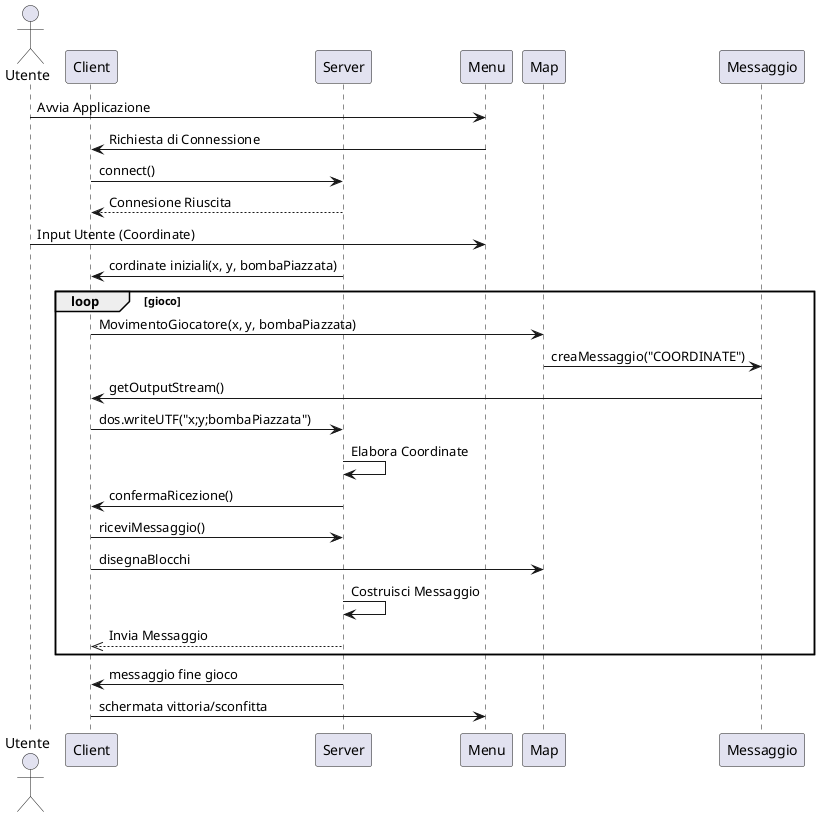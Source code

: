 @startuml
actor Utente as User
participant Client
participant Server
participant Menu
participant Map
participant Messaggio

User -> Menu: Avvia Applicazione
Menu -> Client: Richiesta di Connessione
Client -> Server: connect()
Server --> Client: Connesione Riuscita
User -> Menu: Input Utente (Coordinate)
Server -> Client: cordinate iniziali(x, y, bombaPiazzata)
loop gioco
    Client -> Map: MovimentoGiocatore(x, y, bombaPiazzata)
    Map -> Messaggio: creaMessaggio("COORDINATE")
    Messaggio -> Client: getOutputStream()
    Client -> Server: dos.writeUTF("x;y;bombaPiazzata")
    Server -> Server: Elabora Coordinate
    Server -> Client: confermaRicezione()
    Client -> Server: riceviMessaggio()
    Client -> Map: disegnaBlocchi
    Server -> Server: Costruisci Messaggio
    Server -->> Client: Invia Messaggio
end loop
Server -> Client: messaggio fine gioco
Client -> Menu: schermata vittoria/sconfitta

@enduml
